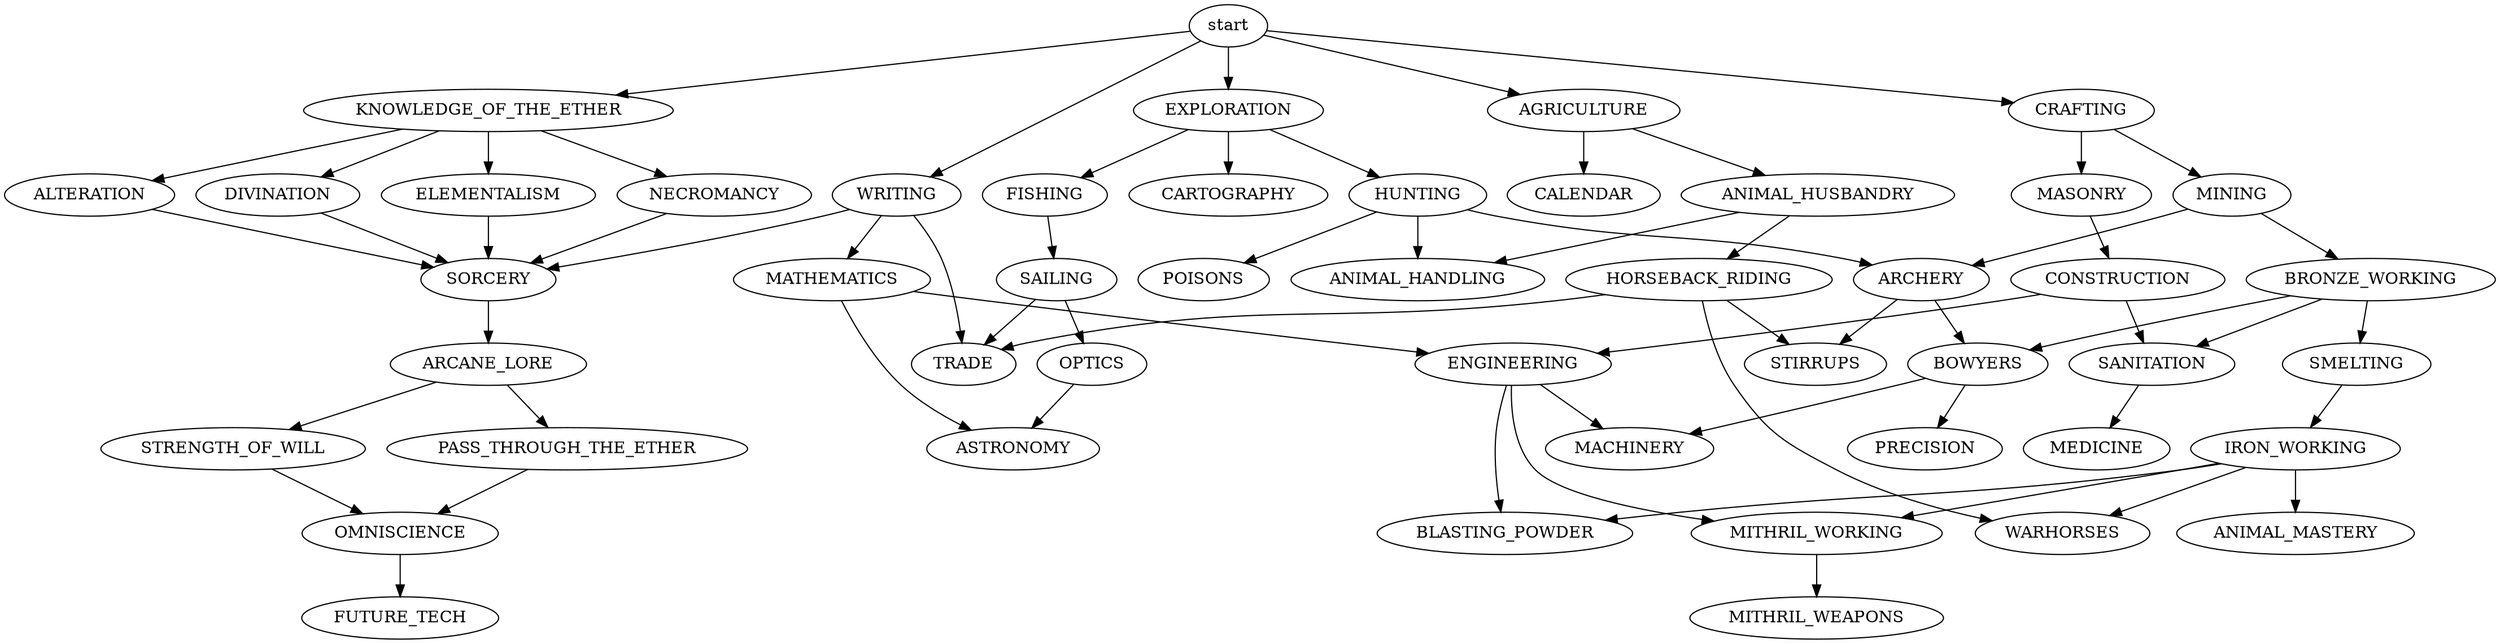 digraph G {
KNOWLEDGE_OF_THE_ETHER -> ALTERATION;
HUNTING -> ANIMAL_HANDLING;
ANIMAL_HUSBANDRY -> ANIMAL_HANDLING;
AGRICULTURE -> ANIMAL_HUSBANDRY;
IRON_WORKING -> ANIMAL_MASTERY;
SORCERY -> ARCANE_LORE;
HUNTING -> ARCHERY;
MINING -> ARCHERY;
OPTICS -> ASTRONOMY;
MATHEMATICS -> ASTRONOMY;
IRON_WORKING -> BLASTING_POWDER;
ENGINEERING -> BLASTING_POWDER;
BRONZE_WORKING -> BOWYERS;
ARCHERY -> BOWYERS;
MINING -> BRONZE_WORKING;
MASONRY -> CONSTRUCTION;
AGRICULTURE -> CALENDAR;
EXPLORATION -> CARTOGRAPHY;
KNOWLEDGE_OF_THE_ETHER -> DIVINATION;
KNOWLEDGE_OF_THE_ETHER -> ELEMENTALISM;
CONSTRUCTION -> ENGINEERING;
MATHEMATICS -> ENGINEERING;
EXPLORATION -> FISHING;
OMNISCIENCE -> FUTURE_TECH;
EXPLORATION -> HUNTING;
ANIMAL_HUSBANDRY -> HORSEBACK_RIDING;
SMELTING -> IRON_WORKING;
BOWYERS -> MACHINERY;
ENGINEERING -> MACHINERY;
CRAFTING -> MASONRY;
WRITING -> MATHEMATICS;
SANITATION -> MEDICINE;
CRAFTING -> MINING;
MITHRIL_WORKING -> MITHRIL_WEAPONS;
ENGINEERING -> MITHRIL_WORKING;
IRON_WORKING -> MITHRIL_WORKING;
KNOWLEDGE_OF_THE_ETHER -> NECROMANCY;
STRENGTH_OF_WILL -> OMNISCIENCE;
PASS_THROUGH_THE_ETHER -> OMNISCIENCE;
SAILING -> OPTICS;
ARCANE_LORE -> PASS_THROUGH_THE_ETHER;
HUNTING -> POISONS;
BOWYERS -> PRECISION;
FISHING -> SAILING;
CONSTRUCTION -> SANITATION;
BRONZE_WORKING -> SANITATION;
BRONZE_WORKING -> SMELTING;
WRITING -> SORCERY;
ALTERATION -> SORCERY;
DIVINATION -> SORCERY;
ELEMENTALISM -> SORCERY;
NECROMANCY -> SORCERY;
ARCHERY -> STIRRUPS;
HORSEBACK_RIDING -> STIRRUPS;
ARCANE_LORE -> STRENGTH_OF_WILL;
WRITING -> TRADE;
HORSEBACK_RIDING -> TRADE;
SAILING -> TRADE;
HORSEBACK_RIDING -> WARHORSES;
IRON_WORKING -> WARHORSES;
start -> AGRICULTURE;
start -> CRAFTING;
start -> EXPLORATION;
start -> KNOWLEDGE_OF_THE_ETHER;
start -> WRITING;
}